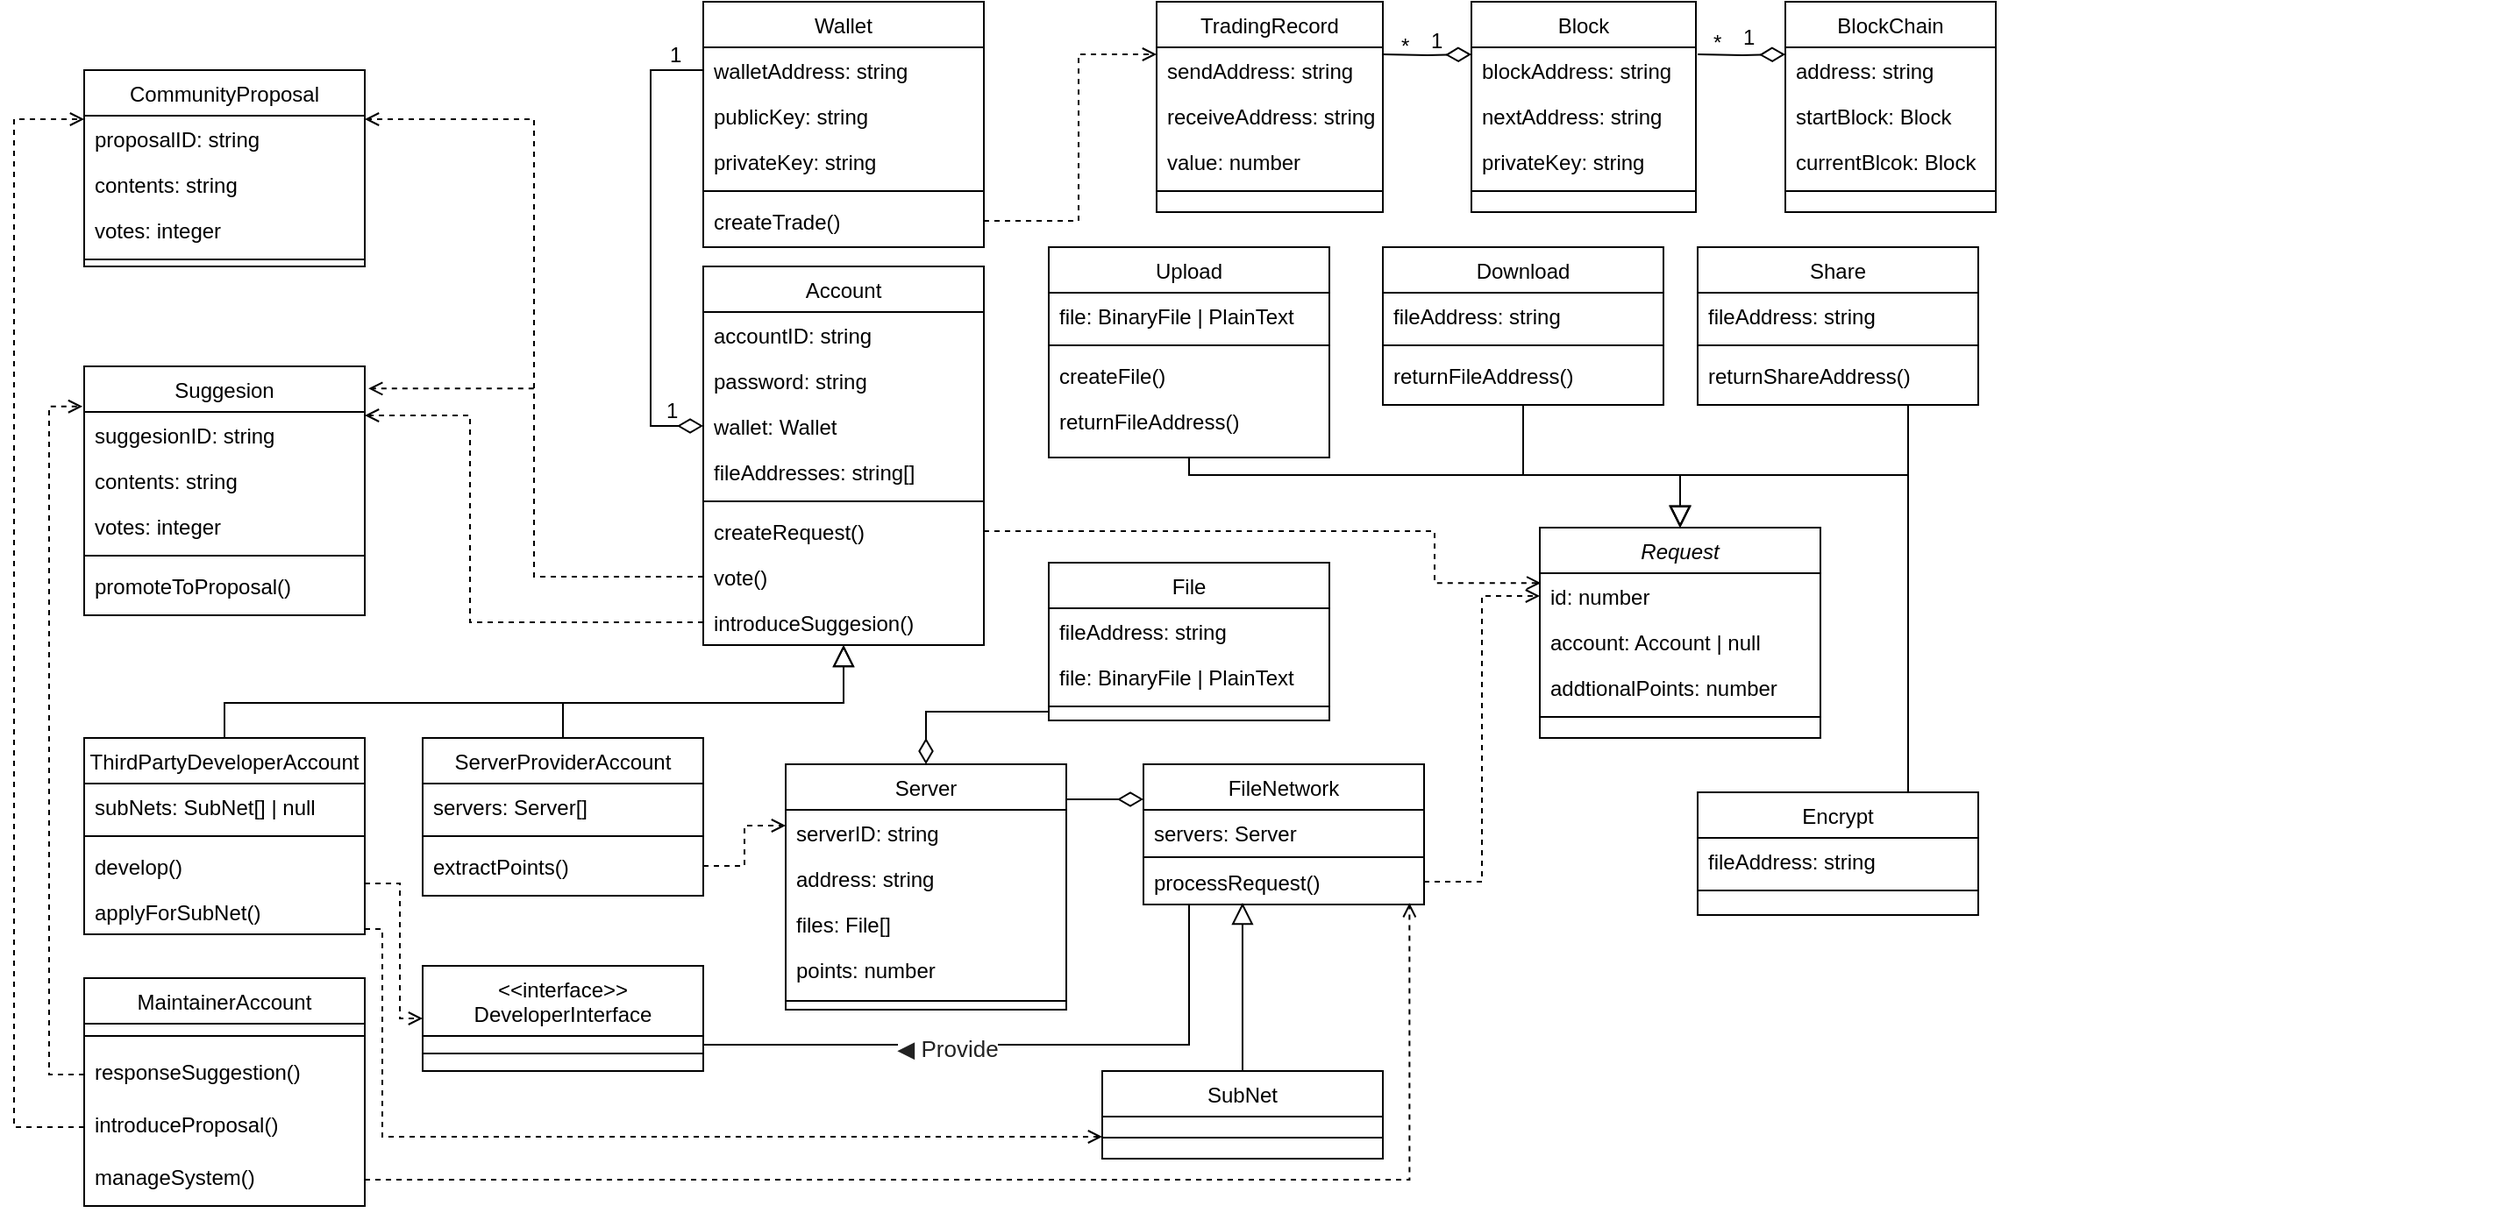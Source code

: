 <mxfile version="15.8.7" type="device"><diagram id="C5RBs43oDa-KdzZeNtuy" name="Page-1"><mxGraphModel dx="2051" dy="754" grid="1" gridSize="10" guides="1" tooltips="1" connect="1" arrows="1" fold="1" page="1" pageScale="1" pageWidth="830" pageHeight="720" math="0" shadow="0"><root><mxCell id="WIyWlLk6GJQsqaUBKTNV-0"/><mxCell id="WIyWlLk6GJQsqaUBKTNV-1" parent="WIyWlLk6GJQsqaUBKTNV-0"/><mxCell id="ilSdH2VVtXsvBEtz8yD--43" style="edgeStyle=elbowEdgeStyle;rounded=0;orthogonalLoop=1;jettySize=auto;elbow=vertical;html=1;entryX=0.5;entryY=1;entryDx=0;entryDy=0;shadow=0;startArrow=block;startFill=0;endArrow=none;endFill=0;startSize=10;endSize=0;strokeWidth=1;" edge="1" parent="WIyWlLk6GJQsqaUBKTNV-1" source="zkfFHV4jXpPFQw0GAbJ--0" target="zkfFHV4jXpPFQw0GAbJ--6"><mxGeometry relative="1" as="geometry"><Array as="points"><mxPoint x="470" y="300"/></Array></mxGeometry></mxCell><mxCell id="ilSdH2VVtXsvBEtz8yD--46" style="edgeStyle=elbowEdgeStyle;rounded=0;orthogonalLoop=1;jettySize=auto;elbow=vertical;html=1;entryX=0.75;entryY=0;entryDx=0;entryDy=0;shadow=0;startArrow=block;startFill=0;endArrow=none;endFill=0;startSize=10;endSize=0;strokeWidth=1;" edge="1" parent="WIyWlLk6GJQsqaUBKTNV-1" source="zkfFHV4jXpPFQw0GAbJ--0" target="2jiagpPsjVBzSV60vsvj-15"><mxGeometry relative="1" as="geometry"><Array as="points"><mxPoint x="740" y="300"/></Array></mxGeometry></mxCell><mxCell id="ilSdH2VVtXsvBEtz8yD--48" style="edgeStyle=elbowEdgeStyle;rounded=0;orthogonalLoop=1;jettySize=auto;elbow=vertical;html=1;entryX=0.75;entryY=1;entryDx=0;entryDy=0;shadow=0;startArrow=block;startFill=0;endArrow=none;endFill=0;startSize=10;endSize=0;strokeWidth=1;" edge="1" parent="WIyWlLk6GJQsqaUBKTNV-1" source="zkfFHV4jXpPFQw0GAbJ--0" target="2jiagpPsjVBzSV60vsvj-10"><mxGeometry relative="1" as="geometry"><Array as="points"><mxPoint x="750" y="300"/><mxPoint x="740" y="300"/><mxPoint x="620" y="300"/></Array></mxGeometry></mxCell><mxCell id="ilSdH2VVtXsvBEtz8yD--49" style="edgeStyle=elbowEdgeStyle;rounded=0;orthogonalLoop=1;jettySize=auto;elbow=vertical;html=1;entryX=0.5;entryY=1;entryDx=0;entryDy=0;shadow=0;startArrow=block;startFill=0;endArrow=none;endFill=0;startSize=10;endSize=0;strokeWidth=1;" edge="1" parent="WIyWlLk6GJQsqaUBKTNV-1" source="zkfFHV4jXpPFQw0GAbJ--0" target="zkfFHV4jXpPFQw0GAbJ--13"><mxGeometry relative="1" as="geometry"><Array as="points"><mxPoint x="620" y="300"/></Array></mxGeometry></mxCell><mxCell id="zkfFHV4jXpPFQw0GAbJ--0" value="Request" style="swimlane;fontStyle=2;align=center;verticalAlign=top;childLayout=stackLayout;horizontal=1;startSize=26;horizontalStack=0;resizeParent=1;resizeLast=0;collapsible=1;marginBottom=0;rounded=0;shadow=0;strokeWidth=1;" parent="WIyWlLk6GJQsqaUBKTNV-1" vertex="1"><mxGeometry x="540" y="330" width="160" height="120" as="geometry"><mxRectangle x="220" y="120" width="160" height="26" as="alternateBounds"/></mxGeometry></mxCell><mxCell id="zkfFHV4jXpPFQw0GAbJ--1" value="id: number" style="text;align=left;verticalAlign=top;spacingLeft=4;spacingRight=4;overflow=hidden;rotatable=0;points=[[0,0.5],[1,0.5]];portConstraint=eastwest;" parent="zkfFHV4jXpPFQw0GAbJ--0" vertex="1"><mxGeometry y="26" width="160" height="26" as="geometry"/></mxCell><mxCell id="zkfFHV4jXpPFQw0GAbJ--2" value="account: Account | null" style="text;align=left;verticalAlign=top;spacingLeft=4;spacingRight=4;overflow=hidden;rotatable=0;points=[[0,0.5],[1,0.5]];portConstraint=eastwest;rounded=0;shadow=0;html=0;" parent="zkfFHV4jXpPFQw0GAbJ--0" vertex="1"><mxGeometry y="52" width="160" height="26" as="geometry"/></mxCell><mxCell id="zkfFHV4jXpPFQw0GAbJ--3" value="addtionalPoints: number" style="text;align=left;verticalAlign=top;spacingLeft=4;spacingRight=4;overflow=hidden;rotatable=0;points=[[0,0.5],[1,0.5]];portConstraint=eastwest;rounded=0;shadow=0;html=0;" parent="zkfFHV4jXpPFQw0GAbJ--0" vertex="1"><mxGeometry y="78" width="160" height="26" as="geometry"/></mxCell><mxCell id="zkfFHV4jXpPFQw0GAbJ--4" value="" style="line;html=1;strokeWidth=1;align=left;verticalAlign=middle;spacingTop=-1;spacingLeft=3;spacingRight=3;rotatable=0;labelPosition=right;points=[];portConstraint=eastwest;" parent="zkfFHV4jXpPFQw0GAbJ--0" vertex="1"><mxGeometry y="104" width="160" height="8" as="geometry"/></mxCell><mxCell id="zkfFHV4jXpPFQw0GAbJ--6" value="Upload" style="swimlane;fontStyle=0;align=center;verticalAlign=top;childLayout=stackLayout;horizontal=1;startSize=26;horizontalStack=0;resizeParent=1;resizeLast=0;collapsible=1;marginBottom=0;rounded=0;shadow=0;strokeWidth=1;" parent="WIyWlLk6GJQsqaUBKTNV-1" vertex="1"><mxGeometry x="260" y="170" width="160" height="120" as="geometry"><mxRectangle x="130" y="380" width="160" height="26" as="alternateBounds"/></mxGeometry></mxCell><mxCell id="zkfFHV4jXpPFQw0GAbJ--7" value="file: BinaryFile | PlainText" style="text;align=left;verticalAlign=top;spacingLeft=4;spacingRight=4;overflow=hidden;rotatable=0;points=[[0,0.5],[1,0.5]];portConstraint=eastwest;" parent="zkfFHV4jXpPFQw0GAbJ--6" vertex="1"><mxGeometry y="26" width="160" height="26" as="geometry"/></mxCell><mxCell id="zkfFHV4jXpPFQw0GAbJ--9" value="" style="line;html=1;strokeWidth=1;align=left;verticalAlign=middle;spacingTop=-1;spacingLeft=3;spacingRight=3;rotatable=0;labelPosition=right;points=[];portConstraint=eastwest;" parent="zkfFHV4jXpPFQw0GAbJ--6" vertex="1"><mxGeometry y="52" width="160" height="8" as="geometry"/></mxCell><mxCell id="2jiagpPsjVBzSV60vsvj-77" value="createFile()" style="text;align=left;verticalAlign=top;spacingLeft=4;spacingRight=4;overflow=hidden;rotatable=0;points=[[0,0.5],[1,0.5]];portConstraint=eastwest;fontStyle=0" parent="zkfFHV4jXpPFQw0GAbJ--6" vertex="1"><mxGeometry y="60" width="160" height="26" as="geometry"/></mxCell><mxCell id="zkfFHV4jXpPFQw0GAbJ--10" value="returnFileAddress()" style="text;align=left;verticalAlign=top;spacingLeft=4;spacingRight=4;overflow=hidden;rotatable=0;points=[[0,0.5],[1,0.5]];portConstraint=eastwest;fontStyle=0" parent="zkfFHV4jXpPFQw0GAbJ--6" vertex="1"><mxGeometry y="86" width="160" height="26" as="geometry"/></mxCell><mxCell id="zkfFHV4jXpPFQw0GAbJ--13" value="Download" style="swimlane;fontStyle=0;align=center;verticalAlign=top;childLayout=stackLayout;horizontal=1;startSize=26;horizontalStack=0;resizeParent=1;resizeLast=0;collapsible=1;marginBottom=0;rounded=0;shadow=0;strokeWidth=1;" parent="WIyWlLk6GJQsqaUBKTNV-1" vertex="1"><mxGeometry x="450.5" y="170" width="160" height="90" as="geometry"><mxRectangle x="340" y="380" width="170" height="26" as="alternateBounds"/></mxGeometry></mxCell><mxCell id="zkfFHV4jXpPFQw0GAbJ--14" value="fileAddress: string" style="text;align=left;verticalAlign=top;spacingLeft=4;spacingRight=4;overflow=hidden;rotatable=0;points=[[0,0.5],[1,0.5]];portConstraint=eastwest;" parent="zkfFHV4jXpPFQw0GAbJ--13" vertex="1"><mxGeometry y="26" width="160" height="26" as="geometry"/></mxCell><mxCell id="zkfFHV4jXpPFQw0GAbJ--15" value="" style="line;html=1;strokeWidth=1;align=left;verticalAlign=middle;spacingTop=-1;spacingLeft=3;spacingRight=3;rotatable=0;labelPosition=right;points=[];portConstraint=eastwest;" parent="zkfFHV4jXpPFQw0GAbJ--13" vertex="1"><mxGeometry y="52" width="160" height="8" as="geometry"/></mxCell><mxCell id="2jiagpPsjVBzSV60vsvj-9" value="returnFileAddress()" style="text;align=left;verticalAlign=top;spacingLeft=4;spacingRight=4;overflow=hidden;rotatable=0;points=[[0,0.5],[1,0.5]];portConstraint=eastwest;fontStyle=0" parent="zkfFHV4jXpPFQw0GAbJ--13" vertex="1"><mxGeometry y="60" width="160" height="26" as="geometry"/></mxCell><mxCell id="2jiagpPsjVBzSV60vsvj-10" value="Share" style="swimlane;fontStyle=0;align=center;verticalAlign=top;childLayout=stackLayout;horizontal=1;startSize=26;horizontalStack=0;resizeParent=1;resizeLast=0;collapsible=1;marginBottom=0;rounded=0;shadow=0;strokeWidth=1;" parent="WIyWlLk6GJQsqaUBKTNV-1" vertex="1"><mxGeometry x="630" y="170" width="160" height="90" as="geometry"><mxRectangle x="340" y="380" width="170" height="26" as="alternateBounds"/></mxGeometry></mxCell><mxCell id="2jiagpPsjVBzSV60vsvj-11" value="fileAddress: string" style="text;align=left;verticalAlign=top;spacingLeft=4;spacingRight=4;overflow=hidden;rotatable=0;points=[[0,0.5],[1,0.5]];portConstraint=eastwest;" parent="2jiagpPsjVBzSV60vsvj-10" vertex="1"><mxGeometry y="26" width="160" height="26" as="geometry"/></mxCell><mxCell id="2jiagpPsjVBzSV60vsvj-12" value="" style="line;html=1;strokeWidth=1;align=left;verticalAlign=middle;spacingTop=-1;spacingLeft=3;spacingRight=3;rotatable=0;labelPosition=right;points=[];portConstraint=eastwest;" parent="2jiagpPsjVBzSV60vsvj-10" vertex="1"><mxGeometry y="52" width="160" height="8" as="geometry"/></mxCell><mxCell id="2jiagpPsjVBzSV60vsvj-13" value="returnShareAddress()" style="text;align=left;verticalAlign=top;spacingLeft=4;spacingRight=4;overflow=hidden;rotatable=0;points=[[0,0.5],[1,0.5]];portConstraint=eastwest;fontStyle=0" parent="2jiagpPsjVBzSV60vsvj-10" vertex="1"><mxGeometry y="60" width="160" height="26" as="geometry"/></mxCell><mxCell id="2jiagpPsjVBzSV60vsvj-15" value="Encrypt" style="swimlane;fontStyle=0;align=center;verticalAlign=top;childLayout=stackLayout;horizontal=1;startSize=26;horizontalStack=0;resizeParent=1;resizeLast=0;collapsible=1;marginBottom=0;rounded=0;shadow=0;strokeWidth=1;" parent="WIyWlLk6GJQsqaUBKTNV-1" vertex="1"><mxGeometry x="630" y="481" width="160" height="70" as="geometry"><mxRectangle x="340" y="380" width="170" height="26" as="alternateBounds"/></mxGeometry></mxCell><mxCell id="2jiagpPsjVBzSV60vsvj-16" value="fileAddress: string" style="text;align=left;verticalAlign=top;spacingLeft=4;spacingRight=4;overflow=hidden;rotatable=0;points=[[0,0.5],[1,0.5]];portConstraint=eastwest;" parent="2jiagpPsjVBzSV60vsvj-15" vertex="1"><mxGeometry y="26" width="160" height="26" as="geometry"/></mxCell><mxCell id="2jiagpPsjVBzSV60vsvj-17" value="" style="line;html=1;strokeWidth=1;align=left;verticalAlign=middle;spacingTop=-1;spacingLeft=3;spacingRight=3;rotatable=0;labelPosition=right;points=[];portConstraint=eastwest;" parent="2jiagpPsjVBzSV60vsvj-15" vertex="1"><mxGeometry y="52" width="160" height="8" as="geometry"/></mxCell><mxCell id="ilSdH2VVtXsvBEtz8yD--57" style="edgeStyle=elbowEdgeStyle;rounded=0;orthogonalLoop=1;jettySize=auto;elbow=vertical;html=1;entryX=0.5;entryY=0;entryDx=0;entryDy=0;shadow=0;startArrow=block;startFill=0;endArrow=none;endFill=0;startSize=10;endSize=0;strokeWidth=1;" edge="1" parent="WIyWlLk6GJQsqaUBKTNV-1" source="2jiagpPsjVBzSV60vsvj-20" target="ilSdH2VVtXsvBEtz8yD--50"><mxGeometry relative="1" as="geometry"><Array as="points"><mxPoint x="143" y="430"/></Array></mxGeometry></mxCell><mxCell id="ilSdH2VVtXsvBEtz8yD--91" style="edgeStyle=elbowEdgeStyle;rounded=0;orthogonalLoop=1;jettySize=auto;elbow=vertical;html=1;entryX=0.5;entryY=0;entryDx=0;entryDy=0;shadow=0;startArrow=block;startFill=0;endArrow=none;endFill=0;startSize=10;endSize=0;strokeWidth=1;" edge="1" parent="WIyWlLk6GJQsqaUBKTNV-1" source="2jiagpPsjVBzSV60vsvj-20" target="ilSdH2VVtXsvBEtz8yD--85"><mxGeometry relative="1" as="geometry"><Array as="points"><mxPoint x="-30" y="430"/></Array></mxGeometry></mxCell><mxCell id="2jiagpPsjVBzSV60vsvj-20" value="Account" style="swimlane;fontStyle=0;align=center;verticalAlign=top;childLayout=stackLayout;horizontal=1;startSize=26;horizontalStack=0;resizeParent=1;resizeLast=0;collapsible=1;marginBottom=0;rounded=0;shadow=0;strokeWidth=1;" parent="WIyWlLk6GJQsqaUBKTNV-1" vertex="1"><mxGeometry x="63" y="181" width="160" height="216" as="geometry"><mxRectangle x="220" y="120" width="160" height="26" as="alternateBounds"/></mxGeometry></mxCell><mxCell id="2jiagpPsjVBzSV60vsvj-21" value="accountID: string" style="text;align=left;verticalAlign=top;spacingLeft=4;spacingRight=4;overflow=hidden;rotatable=0;points=[[0,0.5],[1,0.5]];portConstraint=eastwest;" parent="2jiagpPsjVBzSV60vsvj-20" vertex="1"><mxGeometry y="26" width="160" height="26" as="geometry"/></mxCell><mxCell id="2jiagpPsjVBzSV60vsvj-22" value="password: string" style="text;align=left;verticalAlign=top;spacingLeft=4;spacingRight=4;overflow=hidden;rotatable=0;points=[[0,0.5],[1,0.5]];portConstraint=eastwest;rounded=0;shadow=0;html=0;" parent="2jiagpPsjVBzSV60vsvj-20" vertex="1"><mxGeometry y="52" width="160" height="26" as="geometry"/></mxCell><mxCell id="2jiagpPsjVBzSV60vsvj-23" value="wallet: Wallet" style="text;align=left;verticalAlign=top;spacingLeft=4;spacingRight=4;overflow=hidden;rotatable=0;points=[[0,0.5],[1,0.5]];portConstraint=eastwest;rounded=0;shadow=0;html=0;" parent="2jiagpPsjVBzSV60vsvj-20" vertex="1"><mxGeometry y="78" width="160" height="26" as="geometry"/></mxCell><mxCell id="2jiagpPsjVBzSV60vsvj-29" value="fileAddresses: string[]" style="text;align=left;verticalAlign=top;spacingLeft=4;spacingRight=4;overflow=hidden;rotatable=0;points=[[0,0.5],[1,0.5]];portConstraint=eastwest;rounded=0;shadow=0;html=0;" parent="2jiagpPsjVBzSV60vsvj-20" vertex="1"><mxGeometry y="104" width="160" height="26" as="geometry"/></mxCell><mxCell id="2jiagpPsjVBzSV60vsvj-24" value="" style="line;html=1;strokeWidth=1;align=left;verticalAlign=middle;spacingTop=-1;spacingLeft=3;spacingRight=3;rotatable=0;labelPosition=right;points=[];portConstraint=eastwest;" parent="2jiagpPsjVBzSV60vsvj-20" vertex="1"><mxGeometry y="130" width="160" height="8" as="geometry"/></mxCell><mxCell id="2jiagpPsjVBzSV60vsvj-94" value="createRequest()" style="text;align=left;verticalAlign=top;spacingLeft=4;spacingRight=4;overflow=hidden;rotatable=0;points=[[0,0.5],[1,0.5]];portConstraint=eastwest;fontStyle=0" parent="2jiagpPsjVBzSV60vsvj-20" vertex="1"><mxGeometry y="138" width="160" height="26" as="geometry"/></mxCell><mxCell id="ilSdH2VVtXsvBEtz8yD--74" value="vote()" style="text;align=left;verticalAlign=top;spacingLeft=4;spacingRight=4;overflow=hidden;rotatable=0;points=[[0,0.5],[1,0.5]];portConstraint=eastwest;fontStyle=0" vertex="1" parent="2jiagpPsjVBzSV60vsvj-20"><mxGeometry y="164" width="160" height="26" as="geometry"/></mxCell><mxCell id="ilSdH2VVtXsvBEtz8yD--108" value="introduceSuggesion()" style="text;align=left;verticalAlign=top;spacingLeft=4;spacingRight=4;overflow=hidden;rotatable=0;points=[[0,0.5],[1,0.5]];portConstraint=eastwest;fontStyle=0" vertex="1" parent="2jiagpPsjVBzSV60vsvj-20"><mxGeometry y="190" width="160" height="26" as="geometry"/></mxCell><mxCell id="2jiagpPsjVBzSV60vsvj-33" value="Wallet" style="swimlane;fontStyle=0;align=center;verticalAlign=top;childLayout=stackLayout;horizontal=1;startSize=26;horizontalStack=0;resizeParent=1;resizeLast=0;collapsible=1;marginBottom=0;rounded=0;shadow=0;strokeWidth=1;" parent="WIyWlLk6GJQsqaUBKTNV-1" vertex="1"><mxGeometry x="63" y="30" width="160" height="140" as="geometry"><mxRectangle x="220" y="120" width="160" height="26" as="alternateBounds"/></mxGeometry></mxCell><mxCell id="2jiagpPsjVBzSV60vsvj-34" value="walletAddress: string" style="text;align=left;verticalAlign=top;spacingLeft=4;spacingRight=4;overflow=hidden;rotatable=0;points=[[0,0.5],[1,0.5]];portConstraint=eastwest;" parent="2jiagpPsjVBzSV60vsvj-33" vertex="1"><mxGeometry y="26" width="160" height="26" as="geometry"/></mxCell><mxCell id="2jiagpPsjVBzSV60vsvj-35" value="publicKey: string" style="text;align=left;verticalAlign=top;spacingLeft=4;spacingRight=4;overflow=hidden;rotatable=0;points=[[0,0.5],[1,0.5]];portConstraint=eastwest;rounded=0;shadow=0;html=0;" parent="2jiagpPsjVBzSV60vsvj-33" vertex="1"><mxGeometry y="52" width="160" height="26" as="geometry"/></mxCell><mxCell id="2jiagpPsjVBzSV60vsvj-36" value="privateKey: string" style="text;align=left;verticalAlign=top;spacingLeft=4;spacingRight=4;overflow=hidden;rotatable=0;points=[[0,0.5],[1,0.5]];portConstraint=eastwest;rounded=0;shadow=0;html=0;" parent="2jiagpPsjVBzSV60vsvj-33" vertex="1"><mxGeometry y="78" width="160" height="26" as="geometry"/></mxCell><mxCell id="2jiagpPsjVBzSV60vsvj-38" value="" style="line;html=1;strokeWidth=1;align=left;verticalAlign=middle;spacingTop=-1;spacingLeft=3;spacingRight=3;rotatable=0;labelPosition=right;points=[];portConstraint=eastwest;" parent="2jiagpPsjVBzSV60vsvj-33" vertex="1"><mxGeometry y="104" width="160" height="8" as="geometry"/></mxCell><mxCell id="2jiagpPsjVBzSV60vsvj-74" value="createTrade()" style="text;align=left;verticalAlign=top;spacingLeft=4;spacingRight=4;overflow=hidden;rotatable=0;points=[[0,0.5],[1,0.5]];portConstraint=eastwest;fontStyle=0" parent="2jiagpPsjVBzSV60vsvj-33" vertex="1"><mxGeometry y="112" width="160" height="26" as="geometry"/></mxCell><mxCell id="2jiagpPsjVBzSV60vsvj-41" value="1" style="resizable=0;align=left;verticalAlign=bottom;labelBackgroundColor=none;fontSize=12;" parent="WIyWlLk6GJQsqaUBKTNV-1" connectable="0" vertex="1"><mxGeometry x="472" y="246" as="geometry"><mxPoint x="-432" y="26" as="offset"/></mxGeometry></mxCell><mxCell id="2jiagpPsjVBzSV60vsvj-42" value="1" style="resizable=0;align=left;verticalAlign=bottom;labelBackgroundColor=none;fontSize=12;" parent="WIyWlLk6GJQsqaUBKTNV-1" connectable="0" vertex="1"><mxGeometry x="474" y="43" as="geometry"><mxPoint x="-432" y="26" as="offset"/></mxGeometry></mxCell><mxCell id="2jiagpPsjVBzSV60vsvj-43" value="BlockChain" style="swimlane;fontStyle=0;align=center;verticalAlign=top;childLayout=stackLayout;horizontal=1;startSize=26;horizontalStack=0;resizeParent=1;resizeLast=0;collapsible=1;marginBottom=0;rounded=0;shadow=0;strokeWidth=1;" parent="WIyWlLk6GJQsqaUBKTNV-1" vertex="1"><mxGeometry x="680" y="30" width="120" height="120" as="geometry"><mxRectangle x="220" y="120" width="160" height="26" as="alternateBounds"/></mxGeometry></mxCell><mxCell id="2jiagpPsjVBzSV60vsvj-68" value="address: string" style="text;align=left;verticalAlign=top;spacingLeft=4;spacingRight=4;overflow=hidden;rotatable=0;points=[[0,0.5],[1,0.5]];portConstraint=eastwest;" parent="2jiagpPsjVBzSV60vsvj-43" vertex="1"><mxGeometry y="26" width="120" height="26" as="geometry"/></mxCell><mxCell id="2jiagpPsjVBzSV60vsvj-44" value="startBlock: Block" style="text;align=left;verticalAlign=top;spacingLeft=4;spacingRight=4;overflow=hidden;rotatable=0;points=[[0,0.5],[1,0.5]];portConstraint=eastwest;" parent="2jiagpPsjVBzSV60vsvj-43" vertex="1"><mxGeometry y="52" width="120" height="26" as="geometry"/></mxCell><mxCell id="2jiagpPsjVBzSV60vsvj-45" value="currentBlcok: Block" style="text;align=left;verticalAlign=top;spacingLeft=4;spacingRight=4;overflow=hidden;rotatable=0;points=[[0,0.5],[1,0.5]];portConstraint=eastwest;rounded=0;shadow=0;html=0;" parent="2jiagpPsjVBzSV60vsvj-43" vertex="1"><mxGeometry y="78" width="120" height="26" as="geometry"/></mxCell><mxCell id="2jiagpPsjVBzSV60vsvj-47" value="" style="line;html=1;strokeWidth=1;align=left;verticalAlign=middle;spacingTop=-1;spacingLeft=3;spacingRight=3;rotatable=0;labelPosition=right;points=[];portConstraint=eastwest;" parent="2jiagpPsjVBzSV60vsvj-43" vertex="1"><mxGeometry y="104" width="120" height="8" as="geometry"/></mxCell><mxCell id="2jiagpPsjVBzSV60vsvj-48" value="Block" style="swimlane;fontStyle=0;align=center;verticalAlign=top;childLayout=stackLayout;horizontal=1;startSize=26;horizontalStack=0;resizeParent=1;resizeLast=0;collapsible=1;marginBottom=0;rounded=0;shadow=0;strokeWidth=1;" parent="WIyWlLk6GJQsqaUBKTNV-1" vertex="1"><mxGeometry x="501" y="30" width="128" height="120" as="geometry"><mxRectangle x="220" y="120" width="160" height="26" as="alternateBounds"/></mxGeometry></mxCell><mxCell id="2jiagpPsjVBzSV60vsvj-49" value="blockAddress: string" style="text;align=left;verticalAlign=top;spacingLeft=4;spacingRight=4;overflow=hidden;rotatable=0;points=[[0,0.5],[1,0.5]];portConstraint=eastwest;" parent="2jiagpPsjVBzSV60vsvj-48" vertex="1"><mxGeometry y="26" width="128" height="26" as="geometry"/></mxCell><mxCell id="2jiagpPsjVBzSV60vsvj-50" value="nextAddress: string" style="text;align=left;verticalAlign=top;spacingLeft=4;spacingRight=4;overflow=hidden;rotatable=0;points=[[0,0.5],[1,0.5]];portConstraint=eastwest;rounded=0;shadow=0;html=0;" parent="2jiagpPsjVBzSV60vsvj-48" vertex="1"><mxGeometry y="52" width="128" height="26" as="geometry"/></mxCell><mxCell id="2jiagpPsjVBzSV60vsvj-51" value="privateKey: string" style="text;align=left;verticalAlign=top;spacingLeft=4;spacingRight=4;overflow=hidden;rotatable=0;points=[[0,0.5],[1,0.5]];portConstraint=eastwest;rounded=0;shadow=0;html=0;" parent="2jiagpPsjVBzSV60vsvj-48" vertex="1"><mxGeometry y="78" width="128" height="26" as="geometry"/></mxCell><mxCell id="2jiagpPsjVBzSV60vsvj-52" value="" style="line;html=1;strokeWidth=1;align=left;verticalAlign=middle;spacingTop=-1;spacingLeft=3;spacingRight=3;rotatable=0;labelPosition=right;points=[];portConstraint=eastwest;" parent="2jiagpPsjVBzSV60vsvj-48" vertex="1"><mxGeometry y="104" width="128" height="8" as="geometry"/></mxCell><mxCell id="2jiagpPsjVBzSV60vsvj-53" value="" style="endArrow=diamondThin;html=1;rounded=0;endFill=0;edgeStyle=orthogonalEdgeStyle;entryX=0;entryY=0.25;entryDx=0;entryDy=0;strokeWidth=1;startSize=6;endSize=12;" parent="WIyWlLk6GJQsqaUBKTNV-1" target="2jiagpPsjVBzSV60vsvj-43" edge="1"><mxGeometry width="50" height="50" relative="1" as="geometry"><mxPoint x="630" y="60" as="sourcePoint"/><mxPoint x="640" y="100" as="targetPoint"/><Array as="points"/></mxGeometry></mxCell><mxCell id="2jiagpPsjVBzSV60vsvj-57" value="1" style="resizable=0;align=left;verticalAlign=bottom;labelBackgroundColor=none;fontSize=12;" parent="WIyWlLk6GJQsqaUBKTNV-1" connectable="0" vertex="1"><mxGeometry x="1086" y="33" as="geometry"><mxPoint x="-432" y="26" as="offset"/></mxGeometry></mxCell><mxCell id="2jiagpPsjVBzSV60vsvj-58" value="*" style="resizable=0;align=left;verticalAlign=bottom;labelBackgroundColor=none;fontSize=12;" parent="WIyWlLk6GJQsqaUBKTNV-1" connectable="0" vertex="1"><mxGeometry x="1069" y="36" as="geometry"><mxPoint x="-432" y="26" as="offset"/></mxGeometry></mxCell><mxCell id="2jiagpPsjVBzSV60vsvj-60" value="" style="endArrow=diamondThin;html=1;rounded=0;endFill=0;edgeStyle=orthogonalEdgeStyle;entryX=0;entryY=0.5;entryDx=0;entryDy=0;exitX=0;exitY=0.5;exitDx=0;exitDy=0;strokeWidth=1;startSize=6;endSize=12;" parent="WIyWlLk6GJQsqaUBKTNV-1" source="2jiagpPsjVBzSV60vsvj-34" target="2jiagpPsjVBzSV60vsvj-23" edge="1"><mxGeometry width="50" height="50" relative="1" as="geometry"><mxPoint x="-47" y="275" as="sourcePoint"/><mxPoint x="37" y="310" as="targetPoint"/><Array as="points"><mxPoint x="33" y="69"/><mxPoint x="33" y="272"/></Array></mxGeometry></mxCell><mxCell id="2jiagpPsjVBzSV60vsvj-63" value="TradingRecord" style="swimlane;fontStyle=0;align=center;verticalAlign=top;childLayout=stackLayout;horizontal=1;startSize=26;horizontalStack=0;resizeParent=1;resizeLast=0;collapsible=1;marginBottom=0;rounded=0;shadow=0;strokeWidth=1;" parent="WIyWlLk6GJQsqaUBKTNV-1" vertex="1"><mxGeometry x="321.5" y="30" width="129" height="120" as="geometry"><mxRectangle x="220" y="120" width="160" height="26" as="alternateBounds"/></mxGeometry></mxCell><mxCell id="2jiagpPsjVBzSV60vsvj-64" value="sendAddress: string" style="text;align=left;verticalAlign=top;spacingLeft=4;spacingRight=4;overflow=hidden;rotatable=0;points=[[0,0.5],[1,0.5]];portConstraint=eastwest;" parent="2jiagpPsjVBzSV60vsvj-63" vertex="1"><mxGeometry y="26" width="129" height="26" as="geometry"/></mxCell><mxCell id="2jiagpPsjVBzSV60vsvj-65" value="receiveAddress: string" style="text;align=left;verticalAlign=top;spacingLeft=4;spacingRight=4;overflow=hidden;rotatable=0;points=[[0,0.5],[1,0.5]];portConstraint=eastwest;rounded=0;shadow=0;html=0;" parent="2jiagpPsjVBzSV60vsvj-63" vertex="1"><mxGeometry y="52" width="129" height="26" as="geometry"/></mxCell><mxCell id="2jiagpPsjVBzSV60vsvj-66" value="value: number" style="text;align=left;verticalAlign=top;spacingLeft=4;spacingRight=4;overflow=hidden;rotatable=0;points=[[0,0.5],[1,0.5]];portConstraint=eastwest;rounded=0;shadow=0;html=0;" parent="2jiagpPsjVBzSV60vsvj-63" vertex="1"><mxGeometry y="78" width="129" height="26" as="geometry"/></mxCell><mxCell id="2jiagpPsjVBzSV60vsvj-67" value="" style="line;html=1;strokeWidth=1;align=left;verticalAlign=middle;spacingTop=-1;spacingLeft=3;spacingRight=3;rotatable=0;labelPosition=right;points=[];portConstraint=eastwest;" parent="2jiagpPsjVBzSV60vsvj-63" vertex="1"><mxGeometry y="104" width="129" height="8" as="geometry"/></mxCell><mxCell id="2jiagpPsjVBzSV60vsvj-69" value="" style="endArrow=diamondThin;html=1;rounded=0;endFill=0;edgeStyle=orthogonalEdgeStyle;strokeWidth=1;startSize=6;endSize=12;entryX=0;entryY=0.25;entryDx=0;entryDy=0;" parent="WIyWlLk6GJQsqaUBKTNV-1" target="2jiagpPsjVBzSV60vsvj-48" edge="1"><mxGeometry width="50" height="50" relative="1" as="geometry"><mxPoint x="450" y="60" as="sourcePoint"/><mxPoint x="424" y="62" as="targetPoint"/><Array as="points"/></mxGeometry></mxCell><mxCell id="2jiagpPsjVBzSV60vsvj-70" value="1" style="resizable=0;align=left;verticalAlign=bottom;labelBackgroundColor=none;fontSize=12;" parent="WIyWlLk6GJQsqaUBKTNV-1" connectable="0" vertex="1"><mxGeometry x="908" y="35" as="geometry"><mxPoint x="-432" y="26" as="offset"/></mxGeometry></mxCell><mxCell id="2jiagpPsjVBzSV60vsvj-71" value="*" style="resizable=0;align=left;verticalAlign=bottom;labelBackgroundColor=none;fontSize=12;" parent="WIyWlLk6GJQsqaUBKTNV-1" connectable="0" vertex="1"><mxGeometry x="891" y="38" as="geometry"><mxPoint x="-432" y="26" as="offset"/></mxGeometry></mxCell><mxCell id="2jiagpPsjVBzSV60vsvj-76" value="" style="endArrow=open;html=1;rounded=0;endFill=0;edgeStyle=orthogonalEdgeStyle;exitX=1;exitY=0.5;exitDx=0;exitDy=0;strokeWidth=1;startSize=6;endSize=6;dashed=1;entryX=0;entryY=0.25;entryDx=0;entryDy=0;" parent="WIyWlLk6GJQsqaUBKTNV-1" source="2jiagpPsjVBzSV60vsvj-74" target="2jiagpPsjVBzSV60vsvj-63" edge="1"><mxGeometry width="50" height="50" relative="1" as="geometry"><mxPoint x="307" y="127" as="sourcePoint"/><mxPoint x="300" y="60" as="targetPoint"/><Array as="points"><mxPoint x="277" y="155"/><mxPoint x="277" y="60"/></Array></mxGeometry></mxCell><mxCell id="2jiagpPsjVBzSV60vsvj-78" value="File" style="swimlane;fontStyle=0;align=center;verticalAlign=top;childLayout=stackLayout;horizontal=1;startSize=26;horizontalStack=0;resizeParent=1;resizeLast=0;collapsible=1;marginBottom=0;rounded=0;shadow=0;strokeWidth=1;" parent="WIyWlLk6GJQsqaUBKTNV-1" vertex="1"><mxGeometry x="260" y="350" width="160" height="90" as="geometry"><mxRectangle x="130" y="380" width="160" height="26" as="alternateBounds"/></mxGeometry></mxCell><mxCell id="2jiagpPsjVBzSV60vsvj-83" value="fileAddress: string" style="text;align=left;verticalAlign=top;spacingLeft=4;spacingRight=4;overflow=hidden;rotatable=0;points=[[0,0.5],[1,0.5]];portConstraint=eastwest;" parent="2jiagpPsjVBzSV60vsvj-78" vertex="1"><mxGeometry y="26" width="160" height="26" as="geometry"/></mxCell><mxCell id="2jiagpPsjVBzSV60vsvj-79" value="file: BinaryFile | PlainText" style="text;align=left;verticalAlign=top;spacingLeft=4;spacingRight=4;overflow=hidden;rotatable=0;points=[[0,0.5],[1,0.5]];portConstraint=eastwest;" parent="2jiagpPsjVBzSV60vsvj-78" vertex="1"><mxGeometry y="52" width="160" height="26" as="geometry"/></mxCell><mxCell id="2jiagpPsjVBzSV60vsvj-80" value="" style="line;html=1;strokeWidth=1;align=left;verticalAlign=middle;spacingTop=-1;spacingLeft=3;spacingRight=3;rotatable=0;labelPosition=right;points=[];portConstraint=eastwest;" parent="2jiagpPsjVBzSV60vsvj-78" vertex="1"><mxGeometry y="78" width="160" height="8" as="geometry"/></mxCell><mxCell id="ilSdH2VVtXsvBEtz8yD--80" style="edgeStyle=orthogonalEdgeStyle;rounded=0;orthogonalLoop=1;jettySize=auto;html=1;entryX=0;entryY=1;entryDx=0;entryDy=0;startArrow=diamondThin;startFill=0;endArrow=none;endFill=0;startSize=12;endSize=0;sourcePerimeterSpacing=0;" edge="1" parent="WIyWlLk6GJQsqaUBKTNV-1" source="2jiagpPsjVBzSV60vsvj-85" target="2jiagpPsjVBzSV60vsvj-78"><mxGeometry relative="1" as="geometry"/></mxCell><mxCell id="2jiagpPsjVBzSV60vsvj-85" value="Server" style="swimlane;fontStyle=0;align=center;verticalAlign=top;childLayout=stackLayout;horizontal=1;startSize=26;horizontalStack=0;resizeParent=1;resizeLast=0;collapsible=1;marginBottom=0;rounded=0;shadow=0;strokeWidth=1;" parent="WIyWlLk6GJQsqaUBKTNV-1" vertex="1"><mxGeometry x="110" y="465" width="160" height="140" as="geometry"><mxRectangle x="220" y="120" width="160" height="26" as="alternateBounds"/></mxGeometry></mxCell><mxCell id="ilSdH2VVtXsvBEtz8yD--34" value="serverID: string" style="text;align=left;verticalAlign=top;spacingLeft=4;spacingRight=4;overflow=hidden;rotatable=0;points=[[0,0.5],[1,0.5]];portConstraint=eastwest;" vertex="1" parent="2jiagpPsjVBzSV60vsvj-85"><mxGeometry y="26" width="160" height="26" as="geometry"/></mxCell><mxCell id="2jiagpPsjVBzSV60vsvj-86" value="address: string" style="text;align=left;verticalAlign=top;spacingLeft=4;spacingRight=4;overflow=hidden;rotatable=0;points=[[0,0.5],[1,0.5]];portConstraint=eastwest;" parent="2jiagpPsjVBzSV60vsvj-85" vertex="1"><mxGeometry y="52" width="160" height="26" as="geometry"/></mxCell><mxCell id="ilSdH2VVtXsvBEtz8yD--81" value="files: File[]" style="text;align=left;verticalAlign=top;spacingLeft=4;spacingRight=4;overflow=hidden;rotatable=0;points=[[0,0.5],[1,0.5]];portConstraint=eastwest;" vertex="1" parent="2jiagpPsjVBzSV60vsvj-85"><mxGeometry y="78" width="160" height="26" as="geometry"/></mxCell><mxCell id="2jiagpPsjVBzSV60vsvj-87" value="points: number" style="text;align=left;verticalAlign=top;spacingLeft=4;spacingRight=4;overflow=hidden;rotatable=0;points=[[0,0.5],[1,0.5]];portConstraint=eastwest;rounded=0;shadow=0;html=0;" parent="2jiagpPsjVBzSV60vsvj-85" vertex="1"><mxGeometry y="104" width="160" height="26" as="geometry"/></mxCell><mxCell id="2jiagpPsjVBzSV60vsvj-89" value="" style="line;html=1;strokeWidth=1;align=left;verticalAlign=middle;spacingTop=-1;spacingLeft=3;spacingRight=3;rotatable=0;labelPosition=right;points=[];portConstraint=eastwest;" parent="2jiagpPsjVBzSV60vsvj-85" vertex="1"><mxGeometry y="130" width="160" height="10" as="geometry"/></mxCell><mxCell id="2jiagpPsjVBzSV60vsvj-97" style="edgeStyle=orthogonalEdgeStyle;rounded=0;orthogonalLoop=1;jettySize=auto;html=1;entryX=0.004;entryY=0.215;entryDx=0;entryDy=0;entryPerimeter=0;dashed=1;endArrow=open;endFill=0;startSize=6;endSize=6;strokeWidth=1;" parent="WIyWlLk6GJQsqaUBKTNV-1" source="2jiagpPsjVBzSV60vsvj-94" target="zkfFHV4jXpPFQw0GAbJ--1" edge="1"><mxGeometry relative="1" as="geometry"><Array as="points"><mxPoint x="480" y="332"/><mxPoint x="480" y="362"/></Array></mxGeometry></mxCell><mxCell id="ilSdH2VVtXsvBEtz8yD--38" style="edgeStyle=orthogonalEdgeStyle;rounded=0;orthogonalLoop=1;jettySize=auto;html=1;exitX=0;exitY=0.25;exitDx=0;exitDy=0;entryX=1;entryY=0.25;entryDx=0;entryDy=0;startArrow=diamondThin;startFill=0;endArrow=none;endFill=0;startSize=12;endSize=0;sourcePerimeterSpacing=0;" edge="1" parent="WIyWlLk6GJQsqaUBKTNV-1" source="ilSdH2VVtXsvBEtz8yD--0" target="2jiagpPsjVBzSV60vsvj-85"><mxGeometry relative="1" as="geometry"/></mxCell><mxCell id="ilSdH2VVtXsvBEtz8yD--90" style="edgeStyle=elbowEdgeStyle;rounded=0;orthogonalLoop=1;jettySize=auto;elbow=vertical;html=1;entryX=0.5;entryY=0;entryDx=0;entryDy=0;shadow=0;startArrow=block;startFill=0;endArrow=none;endFill=0;startSize=10;endSize=0;strokeWidth=1;exitX=0.353;exitY=0.962;exitDx=0;exitDy=0;exitPerimeter=0;" edge="1" parent="WIyWlLk6GJQsqaUBKTNV-1" source="2jiagpPsjVBzSV60vsvj-90" target="ilSdH2VVtXsvBEtz8yD--19"><mxGeometry relative="1" as="geometry"><Array as="points"><mxPoint x="380" y="580"/></Array></mxGeometry></mxCell><mxCell id="ilSdH2VVtXsvBEtz8yD--98" style="edgeStyle=orthogonalEdgeStyle;rounded=0;orthogonalLoop=1;jettySize=auto;html=1;entryX=1;entryY=0.75;entryDx=0;entryDy=0;endArrow=none;endFill=0;" edge="1" parent="WIyWlLk6GJQsqaUBKTNV-1" source="ilSdH2VVtXsvBEtz8yD--0" target="ilSdH2VVtXsvBEtz8yD--92"><mxGeometry relative="1" as="geometry"><Array as="points"><mxPoint x="340" y="625"/></Array></mxGeometry></mxCell><mxCell id="ilSdH2VVtXsvBEtz8yD--102" value="&lt;span style=&quot;color: rgb(34 , 34 , 34) ; font-family: &amp;#34;arial&amp;#34; , sans-serif ; font-size: 13px&quot;&gt;◀ Provide&lt;/span&gt;" style="edgeLabel;html=1;align=center;verticalAlign=middle;resizable=0;points=[];" vertex="1" connectable="0" parent="ilSdH2VVtXsvBEtz8yD--98"><mxGeometry x="0.313" y="2" relative="1" as="geometry"><mxPoint x="16" as="offset"/></mxGeometry></mxCell><mxCell id="ilSdH2VVtXsvBEtz8yD--0" value="FileNetwork" style="swimlane;fontStyle=0;align=center;verticalAlign=top;childLayout=stackLayout;horizontal=1;startSize=26;horizontalStack=0;resizeParent=1;resizeLast=0;collapsible=1;marginBottom=0;rounded=0;shadow=0;strokeWidth=1;" vertex="1" parent="WIyWlLk6GJQsqaUBKTNV-1"><mxGeometry x="314" y="465" width="160" height="80" as="geometry"><mxRectangle x="220" y="120" width="160" height="26" as="alternateBounds"/></mxGeometry></mxCell><mxCell id="ilSdH2VVtXsvBEtz8yD--32" value="servers: Server" style="text;align=left;verticalAlign=top;spacingLeft=4;spacingRight=4;overflow=hidden;rotatable=0;points=[[0,0.5],[1,0.5]];portConstraint=eastwest;" vertex="1" parent="ilSdH2VVtXsvBEtz8yD--0"><mxGeometry y="26" width="160" height="26" as="geometry"/></mxCell><mxCell id="ilSdH2VVtXsvBEtz8yD--4" value="" style="line;html=1;strokeWidth=1;align=left;verticalAlign=middle;spacingTop=-1;spacingLeft=3;spacingRight=3;rotatable=0;labelPosition=right;points=[];portConstraint=eastwest;" vertex="1" parent="ilSdH2VVtXsvBEtz8yD--0"><mxGeometry y="52" width="160" height="2" as="geometry"/></mxCell><mxCell id="2jiagpPsjVBzSV60vsvj-90" value="processRequest()" style="text;align=left;verticalAlign=top;spacingLeft=4;spacingRight=4;overflow=hidden;rotatable=0;points=[[0,0.5],[1,0.5]];portConstraint=eastwest;fontStyle=0" parent="ilSdH2VVtXsvBEtz8yD--0" vertex="1"><mxGeometry y="54" width="160" height="26" as="geometry"/></mxCell><mxCell id="ilSdH2VVtXsvBEtz8yD--6" style="edgeStyle=orthogonalEdgeStyle;rounded=0;orthogonalLoop=1;jettySize=auto;html=1;exitX=1;exitY=0.5;exitDx=0;exitDy=0;entryX=0;entryY=0.5;entryDx=0;entryDy=0;endArrow=open;endFill=0;dashed=1;" edge="1" parent="WIyWlLk6GJQsqaUBKTNV-1" source="2jiagpPsjVBzSV60vsvj-90" target="zkfFHV4jXpPFQw0GAbJ--1"><mxGeometry relative="1" as="geometry"/></mxCell><mxCell id="ilSdH2VVtXsvBEtz8yD--19" value="SubNet" style="swimlane;fontStyle=0;align=center;verticalAlign=top;childLayout=stackLayout;horizontal=1;startSize=26;horizontalStack=0;resizeParent=1;resizeLast=0;collapsible=1;marginBottom=0;rounded=0;shadow=0;strokeWidth=1;" vertex="1" parent="WIyWlLk6GJQsqaUBKTNV-1"><mxGeometry x="290.5" y="640" width="160" height="50" as="geometry"><mxRectangle x="220" y="120" width="160" height="26" as="alternateBounds"/></mxGeometry></mxCell><mxCell id="ilSdH2VVtXsvBEtz8yD--20" value="" style="line;html=1;strokeWidth=1;align=left;verticalAlign=middle;spacingTop=-1;spacingLeft=3;spacingRight=3;rotatable=0;labelPosition=right;points=[];portConstraint=eastwest;" vertex="1" parent="ilSdH2VVtXsvBEtz8yD--19"><mxGeometry y="26" width="160" height="24" as="geometry"/></mxCell><mxCell id="ilSdH2VVtXsvBEtz8yD--50" value="ServerProviderAccount" style="swimlane;fontStyle=0;align=center;verticalAlign=top;childLayout=stackLayout;horizontal=1;startSize=26;horizontalStack=0;resizeParent=1;resizeLast=0;collapsible=1;marginBottom=0;rounded=0;shadow=0;strokeWidth=1;" vertex="1" parent="WIyWlLk6GJQsqaUBKTNV-1"><mxGeometry x="-97" y="450" width="160" height="90" as="geometry"><mxRectangle x="220" y="120" width="160" height="26" as="alternateBounds"/></mxGeometry></mxCell><mxCell id="ilSdH2VVtXsvBEtz8yD--54" value="servers: Server[]" style="text;align=left;verticalAlign=top;spacingLeft=4;spacingRight=4;overflow=hidden;rotatable=0;points=[[0,0.5],[1,0.5]];portConstraint=eastwest;rounded=0;shadow=0;html=0;" vertex="1" parent="ilSdH2VVtXsvBEtz8yD--50"><mxGeometry y="26" width="160" height="26" as="geometry"/></mxCell><mxCell id="ilSdH2VVtXsvBEtz8yD--55" value="" style="line;html=1;strokeWidth=1;align=left;verticalAlign=middle;spacingTop=-1;spacingLeft=3;spacingRight=3;rotatable=0;labelPosition=right;points=[];portConstraint=eastwest;" vertex="1" parent="ilSdH2VVtXsvBEtz8yD--50"><mxGeometry y="52" width="160" height="8" as="geometry"/></mxCell><mxCell id="ilSdH2VVtXsvBEtz8yD--56" value="extractPoints()" style="text;align=left;verticalAlign=top;spacingLeft=4;spacingRight=4;overflow=hidden;rotatable=0;points=[[0,0.5],[1,0.5]];portConstraint=eastwest;fontStyle=0" vertex="1" parent="ilSdH2VVtXsvBEtz8yD--50"><mxGeometry y="60" width="160" height="26" as="geometry"/></mxCell><mxCell id="ilSdH2VVtXsvBEtz8yD--61" style="edgeStyle=orthogonalEdgeStyle;rounded=0;orthogonalLoop=1;jettySize=auto;html=1;entryX=0;entryY=0.25;entryDx=0;entryDy=0;dashed=1;endArrow=open;endFill=0;" edge="1" parent="WIyWlLk6GJQsqaUBKTNV-1" source="ilSdH2VVtXsvBEtz8yD--56" target="2jiagpPsjVBzSV60vsvj-85"><mxGeometry relative="1" as="geometry"/></mxCell><mxCell id="ilSdH2VVtXsvBEtz8yD--62" value="MaintainerAccount" style="swimlane;fontStyle=0;align=center;verticalAlign=top;childLayout=stackLayout;horizontal=1;startSize=26;horizontalStack=0;resizeParent=1;resizeLast=0;collapsible=1;marginBottom=0;rounded=0;shadow=0;strokeWidth=1;" vertex="1" parent="WIyWlLk6GJQsqaUBKTNV-1"><mxGeometry x="-290" y="587" width="160" height="130" as="geometry"><mxRectangle x="220" y="120" width="160" height="26" as="alternateBounds"/></mxGeometry></mxCell><mxCell id="ilSdH2VVtXsvBEtz8yD--64" value="" style="line;html=1;strokeWidth=1;align=left;verticalAlign=middle;spacingTop=-1;spacingLeft=3;spacingRight=3;rotatable=0;labelPosition=right;points=[];portConstraint=eastwest;" vertex="1" parent="ilSdH2VVtXsvBEtz8yD--62"><mxGeometry y="26" width="160" height="14" as="geometry"/></mxCell><mxCell id="ilSdH2VVtXsvBEtz8yD--109" value="responseSuggestion()" style="text;align=left;verticalAlign=top;spacingLeft=4;spacingRight=4;overflow=hidden;rotatable=0;points=[[0,0.5],[1,0.5]];portConstraint=eastwest;fontStyle=0" vertex="1" parent="ilSdH2VVtXsvBEtz8yD--62"><mxGeometry y="40" width="160" height="30" as="geometry"/></mxCell><mxCell id="ilSdH2VVtXsvBEtz8yD--65" value="introduceProposal()" style="text;align=left;verticalAlign=top;spacingLeft=4;spacingRight=4;overflow=hidden;rotatable=0;points=[[0,0.5],[1,0.5]];portConstraint=eastwest;fontStyle=0" vertex="1" parent="ilSdH2VVtXsvBEtz8yD--62"><mxGeometry y="70" width="160" height="30" as="geometry"/></mxCell><mxCell id="ilSdH2VVtXsvBEtz8yD--82" value="manageSystem()" style="text;align=left;verticalAlign=top;spacingLeft=4;spacingRight=4;overflow=hidden;rotatable=0;points=[[0,0.5],[1,0.5]];portConstraint=eastwest;fontStyle=0" vertex="1" parent="ilSdH2VVtXsvBEtz8yD--62"><mxGeometry y="100" width="160" height="30" as="geometry"/></mxCell><mxCell id="ilSdH2VVtXsvBEtz8yD--68" value="CommunityProposal" style="swimlane;fontStyle=0;align=center;verticalAlign=top;childLayout=stackLayout;horizontal=1;startSize=26;horizontalStack=0;resizeParent=1;resizeLast=0;collapsible=1;marginBottom=0;rounded=0;shadow=0;strokeWidth=1;" vertex="1" parent="WIyWlLk6GJQsqaUBKTNV-1"><mxGeometry x="-290" y="69" width="160" height="112" as="geometry"><mxRectangle x="220" y="120" width="160" height="26" as="alternateBounds"/></mxGeometry></mxCell><mxCell id="ilSdH2VVtXsvBEtz8yD--69" value="proposalID: string" style="text;align=left;verticalAlign=top;spacingLeft=4;spacingRight=4;overflow=hidden;rotatable=0;points=[[0,0.5],[1,0.5]];portConstraint=eastwest;rounded=0;shadow=0;html=0;" vertex="1" parent="ilSdH2VVtXsvBEtz8yD--68"><mxGeometry y="26" width="160" height="26" as="geometry"/></mxCell><mxCell id="ilSdH2VVtXsvBEtz8yD--72" value="contents: string" style="text;align=left;verticalAlign=top;spacingLeft=4;spacingRight=4;overflow=hidden;rotatable=0;points=[[0,0.5],[1,0.5]];portConstraint=eastwest;rounded=0;shadow=0;html=0;" vertex="1" parent="ilSdH2VVtXsvBEtz8yD--68"><mxGeometry y="52" width="160" height="26" as="geometry"/></mxCell><mxCell id="ilSdH2VVtXsvBEtz8yD--77" value="votes: integer" style="text;align=left;verticalAlign=top;spacingLeft=4;spacingRight=4;overflow=hidden;rotatable=0;points=[[0,0.5],[1,0.5]];portConstraint=eastwest;rounded=0;shadow=0;html=0;" vertex="1" parent="ilSdH2VVtXsvBEtz8yD--68"><mxGeometry y="78" width="160" height="26" as="geometry"/></mxCell><mxCell id="ilSdH2VVtXsvBEtz8yD--70" value="" style="line;html=1;strokeWidth=1;align=left;verticalAlign=middle;spacingTop=-1;spacingLeft=3;spacingRight=3;rotatable=0;labelPosition=right;points=[];portConstraint=eastwest;" vertex="1" parent="ilSdH2VVtXsvBEtz8yD--68"><mxGeometry y="104" width="160" height="8" as="geometry"/></mxCell><mxCell id="ilSdH2VVtXsvBEtz8yD--75" style="edgeStyle=orthogonalEdgeStyle;rounded=0;orthogonalLoop=1;jettySize=auto;html=1;entryX=1;entryY=0.25;entryDx=0;entryDy=0;dashed=1;endArrow=open;endFill=0;" edge="1" parent="WIyWlLk6GJQsqaUBKTNV-1" source="ilSdH2VVtXsvBEtz8yD--74" target="ilSdH2VVtXsvBEtz8yD--68"><mxGeometry relative="1" as="geometry"/></mxCell><mxCell id="ilSdH2VVtXsvBEtz8yD--85" value="ThirdPartyDeveloperAccount" style="swimlane;fontStyle=0;align=center;verticalAlign=top;childLayout=stackLayout;horizontal=1;startSize=26;horizontalStack=0;resizeParent=1;resizeLast=0;collapsible=1;marginBottom=0;rounded=0;shadow=0;strokeWidth=1;" vertex="1" parent="WIyWlLk6GJQsqaUBKTNV-1"><mxGeometry x="-290" y="450" width="160" height="112" as="geometry"><mxRectangle x="220" y="120" width="160" height="26" as="alternateBounds"/></mxGeometry></mxCell><mxCell id="ilSdH2VVtXsvBEtz8yD--86" value="subNets: SubNet[] | null" style="text;align=left;verticalAlign=top;spacingLeft=4;spacingRight=4;overflow=hidden;rotatable=0;points=[[0,0.5],[1,0.5]];portConstraint=eastwest;rounded=0;shadow=0;html=0;" vertex="1" parent="ilSdH2VVtXsvBEtz8yD--85"><mxGeometry y="26" width="160" height="26" as="geometry"/></mxCell><mxCell id="ilSdH2VVtXsvBEtz8yD--87" value="" style="line;html=1;strokeWidth=1;align=left;verticalAlign=middle;spacingTop=-1;spacingLeft=3;spacingRight=3;rotatable=0;labelPosition=right;points=[];portConstraint=eastwest;" vertex="1" parent="ilSdH2VVtXsvBEtz8yD--85"><mxGeometry y="52" width="160" height="8" as="geometry"/></mxCell><mxCell id="ilSdH2VVtXsvBEtz8yD--88" value="develop()" style="text;align=left;verticalAlign=top;spacingLeft=4;spacingRight=4;overflow=hidden;rotatable=0;points=[[0,0.5],[1,0.5]];portConstraint=eastwest;fontStyle=0" vertex="1" parent="ilSdH2VVtXsvBEtz8yD--85"><mxGeometry y="60" width="160" height="26" as="geometry"/></mxCell><mxCell id="ilSdH2VVtXsvBEtz8yD--105" value="applyForSubNet()" style="text;align=left;verticalAlign=top;spacingLeft=4;spacingRight=4;overflow=hidden;rotatable=0;points=[[0,0.5],[1,0.5]];portConstraint=eastwest;fontStyle=0" vertex="1" parent="ilSdH2VVtXsvBEtz8yD--85"><mxGeometry y="86" width="160" height="26" as="geometry"/></mxCell><mxCell id="ilSdH2VVtXsvBEtz8yD--92" value="&lt;&lt;interface&gt;&gt;&#10;DeveloperInterface" style="swimlane;fontStyle=0;align=center;verticalAlign=top;childLayout=stackLayout;horizontal=1;startSize=40;horizontalStack=0;resizeParent=1;resizeLast=0;collapsible=1;marginBottom=0;rounded=0;shadow=0;strokeWidth=1;" vertex="1" parent="WIyWlLk6GJQsqaUBKTNV-1"><mxGeometry x="-97" y="580" width="160" height="60" as="geometry"><mxRectangle x="220" y="120" width="160" height="26" as="alternateBounds"/></mxGeometry></mxCell><mxCell id="ilSdH2VVtXsvBEtz8yD--94" value="" style="line;html=1;strokeWidth=1;align=left;verticalAlign=middle;spacingTop=-1;spacingLeft=3;spacingRight=3;rotatable=0;labelPosition=right;points=[];portConstraint=eastwest;" vertex="1" parent="ilSdH2VVtXsvBEtz8yD--92"><mxGeometry y="40" width="160" height="20" as="geometry"/></mxCell><mxCell id="ilSdH2VVtXsvBEtz8yD--104" style="edgeStyle=orthogonalEdgeStyle;rounded=0;orthogonalLoop=1;jettySize=auto;html=1;entryX=0;entryY=0.5;entryDx=0;entryDy=0;dashed=1;endArrow=open;endFill=0;" edge="1" parent="WIyWlLk6GJQsqaUBKTNV-1" source="ilSdH2VVtXsvBEtz8yD--88" target="ilSdH2VVtXsvBEtz8yD--92"><mxGeometry relative="1" as="geometry"><Array as="points"><mxPoint x="-110" y="533"/><mxPoint x="-110" y="610"/></Array></mxGeometry></mxCell><mxCell id="ilSdH2VVtXsvBEtz8yD--107" style="edgeStyle=orthogonalEdgeStyle;rounded=0;orthogonalLoop=1;jettySize=auto;html=1;entryX=0;entryY=0.75;entryDx=0;entryDy=0;dashed=1;endArrow=open;endFill=0;" edge="1" parent="WIyWlLk6GJQsqaUBKTNV-1" source="ilSdH2VVtXsvBEtz8yD--105" target="ilSdH2VVtXsvBEtz8yD--19"><mxGeometry relative="1" as="geometry"><Array as="points"><mxPoint x="-120" y="559"/><mxPoint x="-120" y="678"/></Array></mxGeometry></mxCell><mxCell id="ilSdH2VVtXsvBEtz8yD--110" value="Suggesion" style="swimlane;fontStyle=0;align=center;verticalAlign=top;childLayout=stackLayout;horizontal=1;startSize=26;horizontalStack=0;resizeParent=1;resizeLast=0;collapsible=1;marginBottom=0;rounded=0;shadow=0;strokeWidth=1;" vertex="1" parent="WIyWlLk6GJQsqaUBKTNV-1"><mxGeometry x="-290" y="238" width="160" height="142" as="geometry"><mxRectangle x="220" y="120" width="160" height="26" as="alternateBounds"/></mxGeometry></mxCell><mxCell id="ilSdH2VVtXsvBEtz8yD--111" value="suggesionID: string" style="text;align=left;verticalAlign=top;spacingLeft=4;spacingRight=4;overflow=hidden;rotatable=0;points=[[0,0.5],[1,0.5]];portConstraint=eastwest;rounded=0;shadow=0;html=0;" vertex="1" parent="ilSdH2VVtXsvBEtz8yD--110"><mxGeometry y="26" width="160" height="26" as="geometry"/></mxCell><mxCell id="ilSdH2VVtXsvBEtz8yD--112" value="contents: string" style="text;align=left;verticalAlign=top;spacingLeft=4;spacingRight=4;overflow=hidden;rotatable=0;points=[[0,0.5],[1,0.5]];portConstraint=eastwest;rounded=0;shadow=0;html=0;" vertex="1" parent="ilSdH2VVtXsvBEtz8yD--110"><mxGeometry y="52" width="160" height="26" as="geometry"/></mxCell><mxCell id="ilSdH2VVtXsvBEtz8yD--113" value="votes: integer" style="text;align=left;verticalAlign=top;spacingLeft=4;spacingRight=4;overflow=hidden;rotatable=0;points=[[0,0.5],[1,0.5]];portConstraint=eastwest;rounded=0;shadow=0;html=0;" vertex="1" parent="ilSdH2VVtXsvBEtz8yD--110"><mxGeometry y="78" width="160" height="26" as="geometry"/></mxCell><mxCell id="ilSdH2VVtXsvBEtz8yD--114" value="" style="line;html=1;strokeWidth=1;align=left;verticalAlign=middle;spacingTop=-1;spacingLeft=3;spacingRight=3;rotatable=0;labelPosition=right;points=[];portConstraint=eastwest;" vertex="1" parent="ilSdH2VVtXsvBEtz8yD--110"><mxGeometry y="104" width="160" height="8" as="geometry"/></mxCell><mxCell id="ilSdH2VVtXsvBEtz8yD--119" value="promoteToProposal()&#10;" style="text;align=left;verticalAlign=top;spacingLeft=4;spacingRight=4;overflow=hidden;rotatable=0;points=[[0,0.5],[1,0.5]];portConstraint=eastwest;fontStyle=0" vertex="1" parent="ilSdH2VVtXsvBEtz8yD--110"><mxGeometry y="112" width="160" height="30" as="geometry"/></mxCell><mxCell id="ilSdH2VVtXsvBEtz8yD--116" style="edgeStyle=orthogonalEdgeStyle;rounded=0;orthogonalLoop=1;jettySize=auto;html=1;dashed=1;endArrow=open;endFill=0;" edge="1" parent="WIyWlLk6GJQsqaUBKTNV-1" source="ilSdH2VVtXsvBEtz8yD--108"><mxGeometry relative="1" as="geometry"><mxPoint x="-130" y="266" as="targetPoint"/><Array as="points"><mxPoint x="-70" y="384"/><mxPoint x="-70" y="266"/></Array></mxGeometry></mxCell><mxCell id="ilSdH2VVtXsvBEtz8yD--118" style="edgeStyle=orthogonalEdgeStyle;rounded=0;orthogonalLoop=1;jettySize=auto;html=1;entryX=1.013;entryY=0.089;entryDx=0;entryDy=0;entryPerimeter=0;dashed=1;endArrow=open;endFill=0;" edge="1" parent="WIyWlLk6GJQsqaUBKTNV-1" source="ilSdH2VVtXsvBEtz8yD--74" target="ilSdH2VVtXsvBEtz8yD--110"><mxGeometry relative="1" as="geometry"/></mxCell><mxCell id="ilSdH2VVtXsvBEtz8yD--120" style="edgeStyle=orthogonalEdgeStyle;rounded=0;orthogonalLoop=1;jettySize=auto;html=1;dashed=1;endArrow=open;endFill=0;entryX=0.948;entryY=0.966;entryDx=0;entryDy=0;entryPerimeter=0;" edge="1" parent="WIyWlLk6GJQsqaUBKTNV-1" source="ilSdH2VVtXsvBEtz8yD--82" target="2jiagpPsjVBzSV60vsvj-90"><mxGeometry relative="1" as="geometry"><mxPoint x="470" y="550" as="targetPoint"/></mxGeometry></mxCell><mxCell id="ilSdH2VVtXsvBEtz8yD--122" style="edgeStyle=orthogonalEdgeStyle;rounded=0;orthogonalLoop=1;jettySize=auto;html=1;entryX=-0.006;entryY=0.161;entryDx=0;entryDy=0;entryPerimeter=0;dashed=1;endArrow=open;endFill=0;" edge="1" parent="WIyWlLk6GJQsqaUBKTNV-1" source="ilSdH2VVtXsvBEtz8yD--109" target="ilSdH2VVtXsvBEtz8yD--110"><mxGeometry relative="1" as="geometry"/></mxCell><mxCell id="ilSdH2VVtXsvBEtz8yD--123" style="edgeStyle=orthogonalEdgeStyle;rounded=0;orthogonalLoop=1;jettySize=auto;html=1;entryX=0;entryY=0.25;entryDx=0;entryDy=0;dashed=1;endArrow=open;endFill=0;" edge="1" parent="WIyWlLk6GJQsqaUBKTNV-1" source="ilSdH2VVtXsvBEtz8yD--65" target="ilSdH2VVtXsvBEtz8yD--68"><mxGeometry relative="1" as="geometry"><Array as="points"><mxPoint x="-330" y="672"/><mxPoint x="-330" y="97"/></Array></mxGeometry></mxCell></root></mxGraphModel></diagram></mxfile>